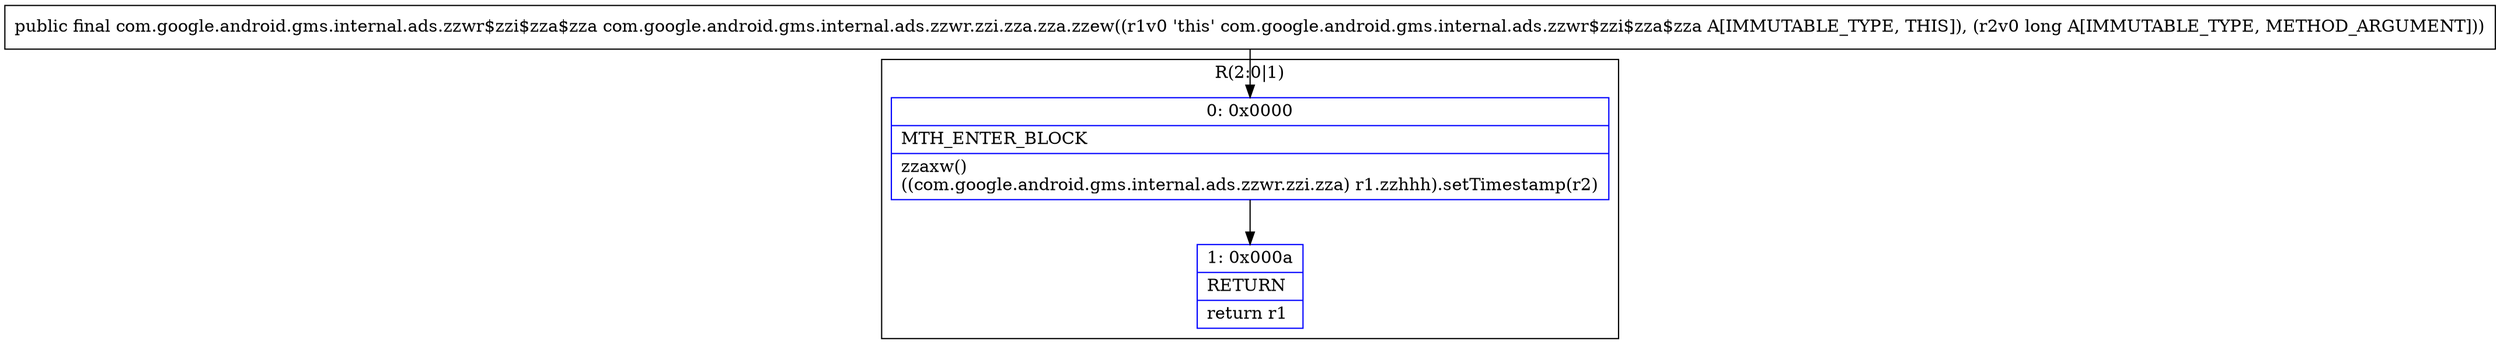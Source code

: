 digraph "CFG forcom.google.android.gms.internal.ads.zzwr.zzi.zza.zza.zzew(J)Lcom\/google\/android\/gms\/internal\/ads\/zzwr$zzi$zza$zza;" {
subgraph cluster_Region_56541327 {
label = "R(2:0|1)";
node [shape=record,color=blue];
Node_0 [shape=record,label="{0\:\ 0x0000|MTH_ENTER_BLOCK\l|zzaxw()\l((com.google.android.gms.internal.ads.zzwr.zzi.zza) r1.zzhhh).setTimestamp(r2)\l}"];
Node_1 [shape=record,label="{1\:\ 0x000a|RETURN\l|return r1\l}"];
}
MethodNode[shape=record,label="{public final com.google.android.gms.internal.ads.zzwr$zzi$zza$zza com.google.android.gms.internal.ads.zzwr.zzi.zza.zza.zzew((r1v0 'this' com.google.android.gms.internal.ads.zzwr$zzi$zza$zza A[IMMUTABLE_TYPE, THIS]), (r2v0 long A[IMMUTABLE_TYPE, METHOD_ARGUMENT])) }"];
MethodNode -> Node_0;
Node_0 -> Node_1;
}


